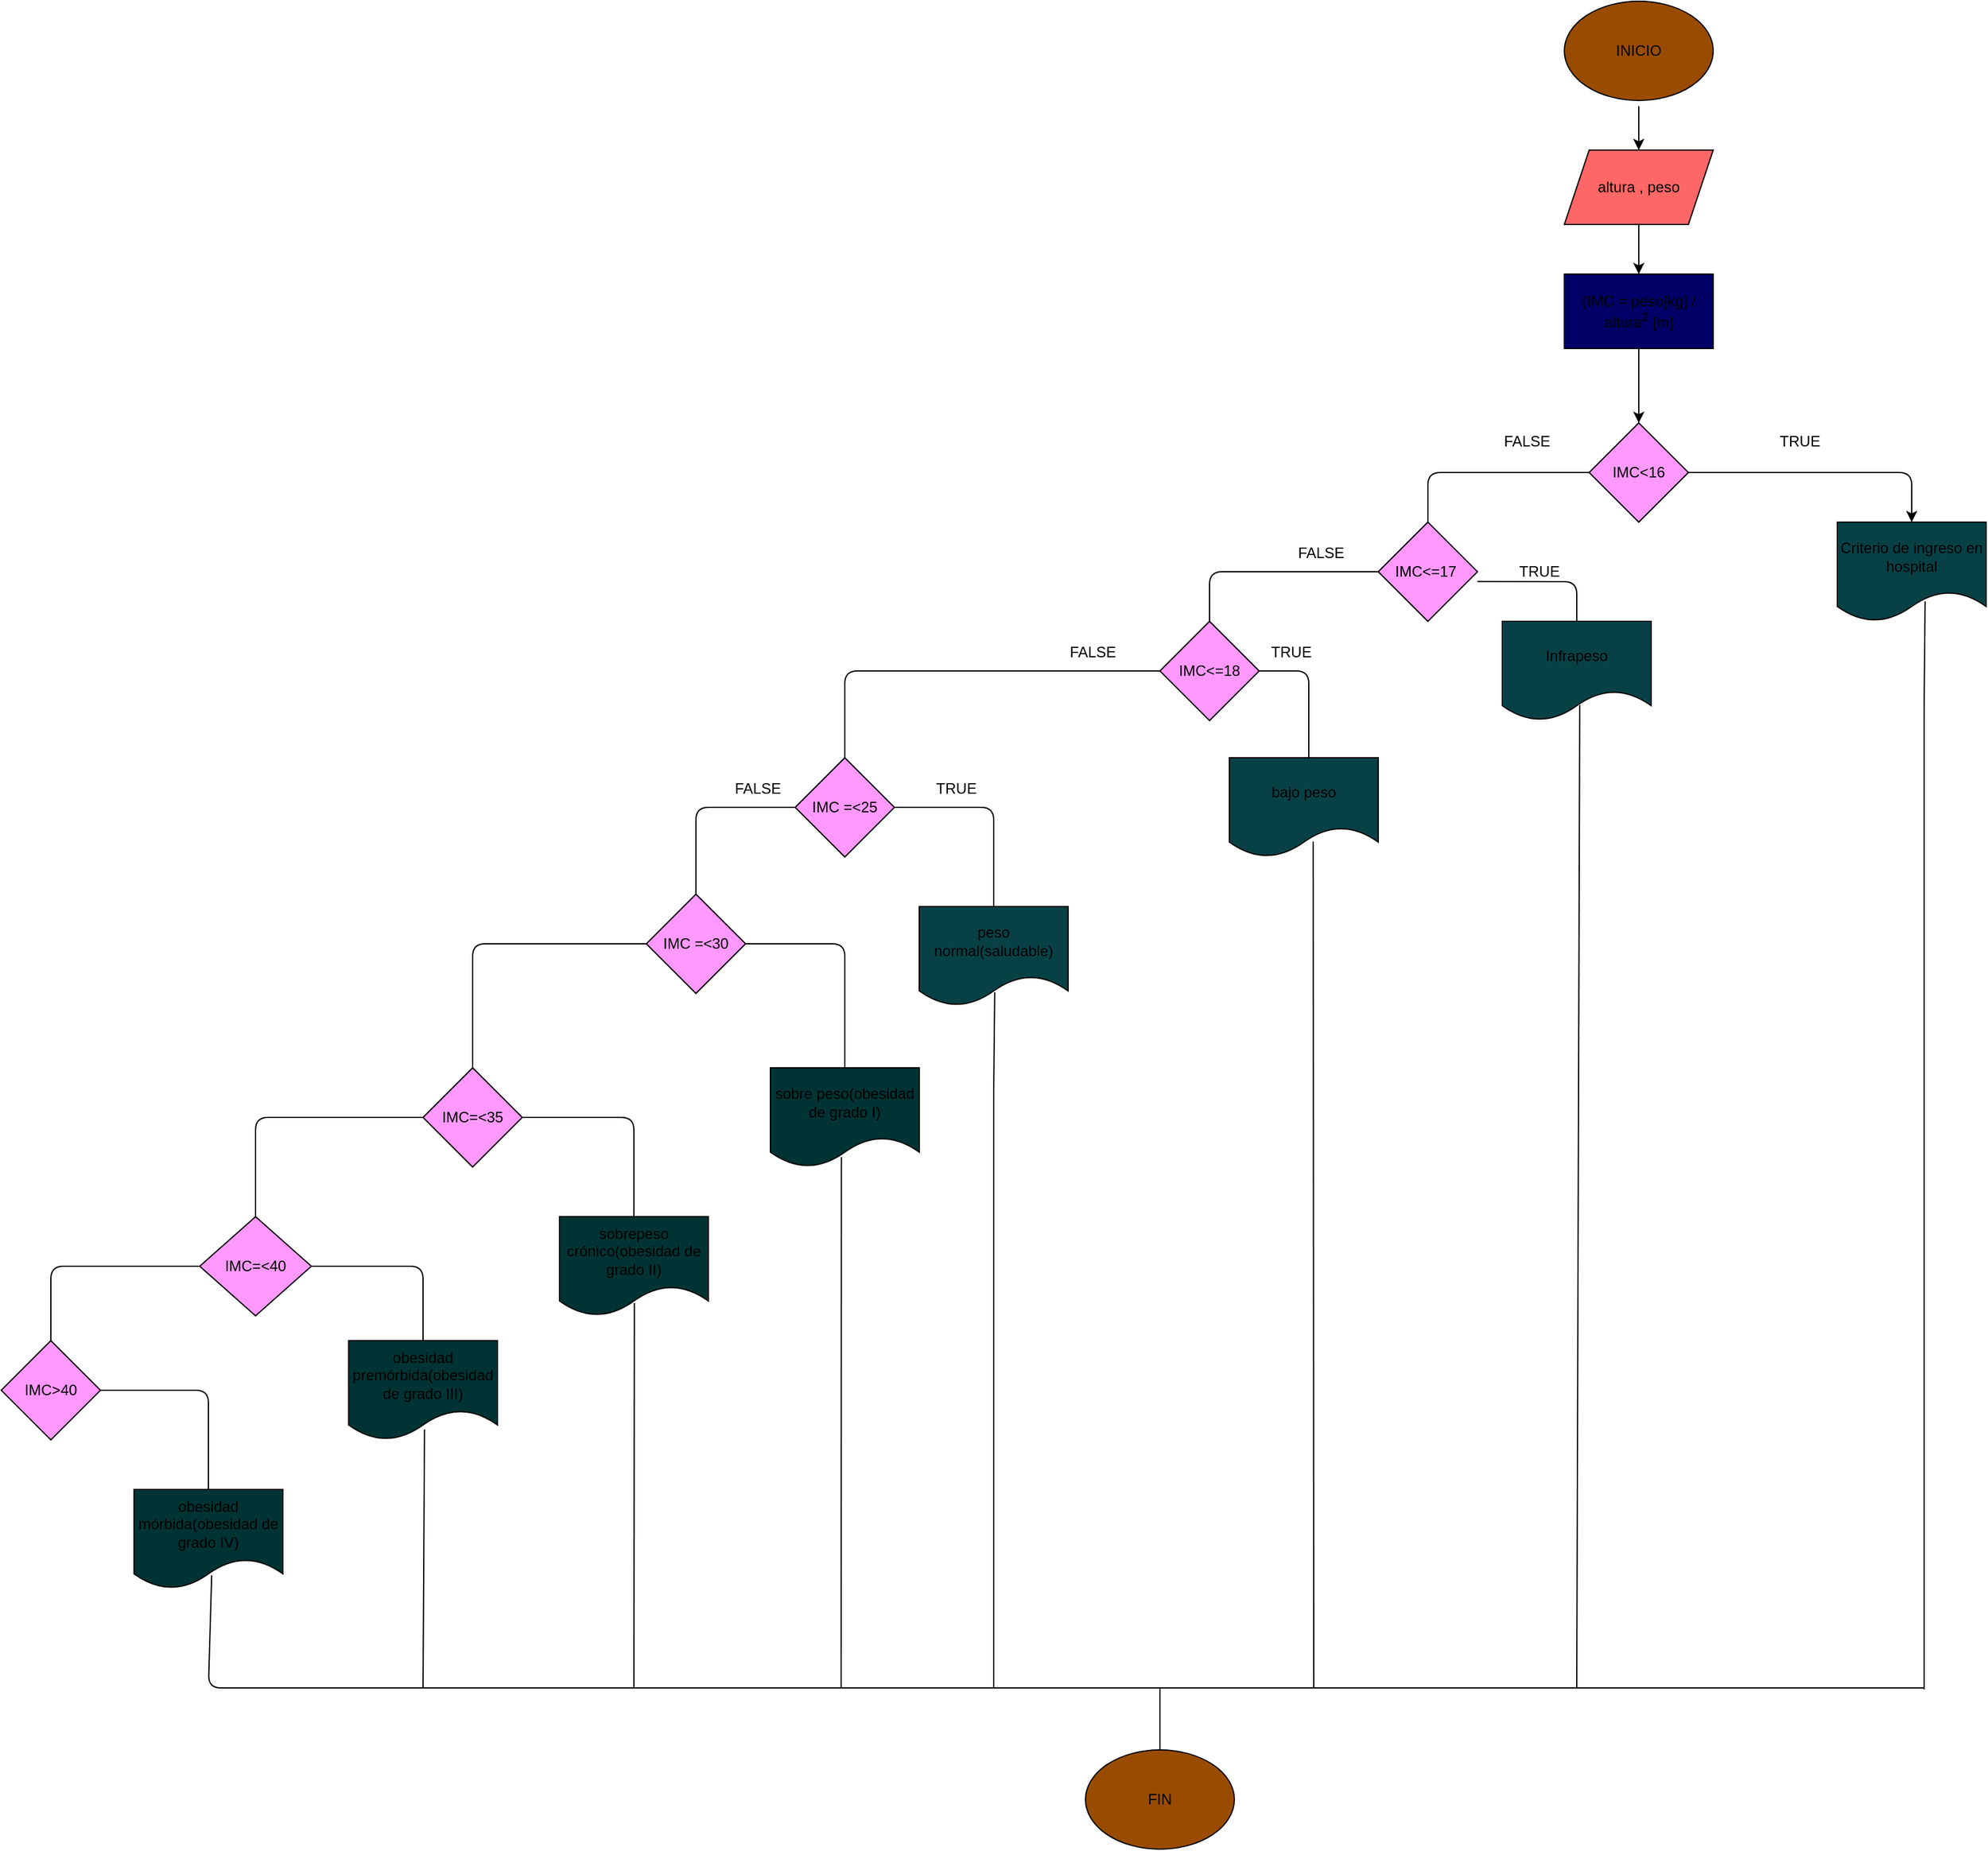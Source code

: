 <mxfile>
    <diagram id="AbFltsZx_v9s6gk0LV_D" name="Página-1">
        <mxGraphModel dx="4184" dy="2669" grid="1" gridSize="10" guides="1" tooltips="1" connect="1" arrows="1" fold="1" page="1" pageScale="1" pageWidth="827" pageHeight="1169" math="0" shadow="0">
            <root>
                <mxCell id="0"/>
                <mxCell id="1" parent="0"/>
                <mxCell id="5" value="" style="edgeStyle=none;html=1;" parent="1" target="3" edge="1">
                    <mxGeometry relative="1" as="geometry">
                        <mxPoint x="800" y="110" as="sourcePoint"/>
                        <Array as="points">
                            <mxPoint x="800" y="40"/>
                        </Array>
                    </mxGeometry>
                </mxCell>
                <mxCell id="2" value="INICIO" style="ellipse;whiteSpace=wrap;html=1;fillColor=#994C00;" parent="1" vertex="1">
                    <mxGeometry x="740" y="-40" width="120" height="80" as="geometry"/>
                </mxCell>
                <mxCell id="6" value="" style="edgeStyle=none;html=1;" parent="1" source="3" target="71" edge="1">
                    <mxGeometry relative="1" as="geometry">
                        <mxPoint x="800" y="210" as="targetPoint"/>
                    </mxGeometry>
                </mxCell>
                <mxCell id="3" value="altura , peso" style="shape=parallelogram;perimeter=parallelogramPerimeter;whiteSpace=wrap;html=1;fixedSize=1;fillColor=#FF6666;" parent="1" vertex="1">
                    <mxGeometry x="740" y="80" width="120" height="60" as="geometry"/>
                </mxCell>
                <mxCell id="4" value="IMC&amp;lt;16" style="rhombus;whiteSpace=wrap;html=1;fillColor=#FF99FF;" parent="1" vertex="1">
                    <mxGeometry x="760" y="300" width="80" height="80" as="geometry"/>
                </mxCell>
                <mxCell id="7" value="IMC&amp;lt;=17&amp;nbsp;" style="rhombus;whiteSpace=wrap;html=1;fillColor=#FF99FF;" parent="1" vertex="1">
                    <mxGeometry x="590" y="380" width="80" height="80" as="geometry"/>
                </mxCell>
                <mxCell id="9" value="" style="endArrow=classic;html=1;exitX=1;exitY=0.5;exitDx=0;exitDy=0;entryX=0.5;entryY=0;entryDx=0;entryDy=0;" parent="1" source="4" target="49" edge="1">
                    <mxGeometry width="50" height="50" relative="1" as="geometry">
                        <mxPoint x="780" y="310" as="sourcePoint"/>
                        <mxPoint x="1020" y="370" as="targetPoint"/>
                        <Array as="points">
                            <mxPoint x="1020" y="340"/>
                        </Array>
                    </mxGeometry>
                </mxCell>
                <mxCell id="20" value="" style="endArrow=none;html=1;exitX=0.5;exitY=0;exitDx=0;exitDy=0;entryX=0;entryY=0.5;entryDx=0;entryDy=0;" parent="1" source="7" target="4" edge="1">
                    <mxGeometry width="50" height="50" relative="1" as="geometry">
                        <mxPoint x="780" y="310" as="sourcePoint"/>
                        <mxPoint x="830" y="260" as="targetPoint"/>
                        <Array as="points">
                            <mxPoint x="630" y="340"/>
                        </Array>
                    </mxGeometry>
                </mxCell>
                <mxCell id="21" value="FALSE" style="text;html=1;strokeColor=none;fillColor=none;align=center;verticalAlign=middle;whiteSpace=wrap;rounded=0;" parent="1" vertex="1">
                    <mxGeometry x="680" y="300" width="60" height="30" as="geometry"/>
                </mxCell>
                <mxCell id="22" value="TRUE" style="text;html=1;strokeColor=none;fillColor=none;align=center;verticalAlign=middle;whiteSpace=wrap;rounded=0;" parent="1" vertex="1">
                    <mxGeometry x="900" y="300" width="60" height="30" as="geometry"/>
                </mxCell>
                <mxCell id="25" value="IMC&amp;lt;=18" style="rhombus;whiteSpace=wrap;html=1;fillColor=#FF99FF;" parent="1" vertex="1">
                    <mxGeometry x="414" y="460" width="80" height="80" as="geometry"/>
                </mxCell>
                <mxCell id="26" value="" style="endArrow=none;html=1;exitX=0;exitY=0.5;exitDx=0;exitDy=0;entryX=0.5;entryY=0;entryDx=0;entryDy=0;" parent="1" source="7" target="25" edge="1">
                    <mxGeometry width="50" height="50" relative="1" as="geometry">
                        <mxPoint x="690" y="570" as="sourcePoint"/>
                        <mxPoint x="740" y="520" as="targetPoint"/>
                        <Array as="points">
                            <mxPoint x="560" y="420"/>
                            <mxPoint x="454" y="420"/>
                        </Array>
                    </mxGeometry>
                </mxCell>
                <mxCell id="27" value="Infrapeso" style="shape=document;whiteSpace=wrap;html=1;boundedLbl=1;fillColor=#074146;" parent="1" vertex="1">
                    <mxGeometry x="690" y="460" width="120" height="80" as="geometry"/>
                </mxCell>
                <mxCell id="28" value="" style="endArrow=none;html=1;exitX=0.998;exitY=0.598;exitDx=0;exitDy=0;exitPerimeter=0;entryX=0.5;entryY=0;entryDx=0;entryDy=0;" parent="1" source="7" target="27" edge="1">
                    <mxGeometry width="50" height="50" relative="1" as="geometry">
                        <mxPoint x="690" y="570" as="sourcePoint"/>
                        <mxPoint x="740" y="520" as="targetPoint"/>
                        <Array as="points">
                            <mxPoint x="750" y="428"/>
                        </Array>
                    </mxGeometry>
                </mxCell>
                <mxCell id="29" value="IMC =&amp;lt;25" style="rhombus;whiteSpace=wrap;html=1;fillColor=#FF99FF;" parent="1" vertex="1">
                    <mxGeometry x="120" y="570" width="80" height="80" as="geometry"/>
                </mxCell>
                <mxCell id="30" value="bajo peso" style="shape=document;whiteSpace=wrap;html=1;boundedLbl=1;fillColor=#074146;" parent="1" vertex="1">
                    <mxGeometry x="470" y="570" width="120" height="80" as="geometry"/>
                </mxCell>
                <mxCell id="32" value="peso normal(saludable)" style="shape=document;whiteSpace=wrap;html=1;boundedLbl=1;fillColor=#074146;" parent="1" vertex="1">
                    <mxGeometry x="220" y="690" width="120" height="80" as="geometry"/>
                </mxCell>
                <mxCell id="34" value="" style="endArrow=none;html=1;exitX=0.5;exitY=0;exitDx=0;exitDy=0;entryX=0;entryY=0.5;entryDx=0;entryDy=0;" parent="1" source="29" target="25" edge="1">
                    <mxGeometry width="50" height="50" relative="1" as="geometry">
                        <mxPoint x="220" y="700" as="sourcePoint"/>
                        <mxPoint x="270" y="650" as="targetPoint"/>
                        <Array as="points">
                            <mxPoint x="160" y="500"/>
                        </Array>
                    </mxGeometry>
                </mxCell>
                <mxCell id="35" value="" style="endArrow=none;html=1;exitX=1;exitY=0.5;exitDx=0;exitDy=0;entryX=0.5;entryY=0;entryDx=0;entryDy=0;" parent="1" source="25" edge="1">
                    <mxGeometry width="50" height="50" relative="1" as="geometry">
                        <mxPoint x="500" y="700" as="sourcePoint"/>
                        <mxPoint x="534" y="570" as="targetPoint"/>
                        <Array as="points">
                            <mxPoint x="534" y="500"/>
                        </Array>
                    </mxGeometry>
                </mxCell>
                <mxCell id="39" value="" style="endArrow=none;html=1;exitX=0.563;exitY=0.845;exitDx=0;exitDy=0;exitPerimeter=0;" parent="1" source="30" edge="1">
                    <mxGeometry width="50" height="50" relative="1" as="geometry">
                        <mxPoint x="640" y="790" as="sourcePoint"/>
                        <mxPoint x="538" y="1320" as="targetPoint"/>
                        <Array as="points"/>
                    </mxGeometry>
                </mxCell>
                <mxCell id="42" value="" style="endArrow=none;html=1;exitX=1;exitY=0.5;exitDx=0;exitDy=0;entryX=0.5;entryY=0;entryDx=0;entryDy=0;" parent="1" source="29" target="32" edge="1">
                    <mxGeometry width="50" height="50" relative="1" as="geometry">
                        <mxPoint x="280" y="710" as="sourcePoint"/>
                        <mxPoint x="330" y="660" as="targetPoint"/>
                        <Array as="points">
                            <mxPoint x="280" y="610"/>
                        </Array>
                    </mxGeometry>
                </mxCell>
                <mxCell id="43" value="" style="endArrow=none;html=1;exitX=0;exitY=0.5;exitDx=0;exitDy=0;entryX=0.5;entryY=0;entryDx=0;entryDy=0;" parent="1" source="29" edge="1">
                    <mxGeometry width="50" height="50" relative="1" as="geometry">
                        <mxPoint x="280" y="710" as="sourcePoint"/>
                        <mxPoint x="40" y="690" as="targetPoint"/>
                        <Array as="points">
                            <mxPoint x="40" y="610"/>
                        </Array>
                    </mxGeometry>
                </mxCell>
                <mxCell id="45" value="" style="endArrow=none;html=1;entryX=0.507;entryY=0.863;entryDx=0;entryDy=0;entryPerimeter=0;" parent="1" target="32" edge="1">
                    <mxGeometry width="50" height="50" relative="1" as="geometry">
                        <mxPoint x="280" y="1320" as="sourcePoint"/>
                        <mxPoint x="290" y="780" as="targetPoint"/>
                        <Array as="points">
                            <mxPoint x="280" y="840"/>
                        </Array>
                    </mxGeometry>
                </mxCell>
                <mxCell id="47" value="" style="endArrow=none;html=1;exitX=0.52;exitY=0.843;exitDx=0;exitDy=0;exitPerimeter=0;" parent="1" source="27" edge="1">
                    <mxGeometry width="50" height="50" relative="1" as="geometry">
                        <mxPoint x="750" y="550" as="sourcePoint"/>
                        <mxPoint x="750" y="1320" as="targetPoint"/>
                    </mxGeometry>
                </mxCell>
                <mxCell id="49" value="Criterio de ingreso en hospital" style="shape=document;whiteSpace=wrap;html=1;boundedLbl=1;fillColor=#074146;" parent="1" vertex="1">
                    <mxGeometry x="960" y="380" width="120" height="80" as="geometry"/>
                </mxCell>
                <mxCell id="55" value="" style="endArrow=none;html=1;entryX=0.59;entryY=0.798;entryDx=0;entryDy=0;entryPerimeter=0;" parent="1" target="49" edge="1">
                    <mxGeometry width="50" height="50" relative="1" as="geometry">
                        <mxPoint x="1030" y="600" as="sourcePoint"/>
                        <mxPoint x="1160" y="550" as="targetPoint"/>
                        <Array as="points">
                            <mxPoint x="1030" y="530"/>
                        </Array>
                    </mxGeometry>
                </mxCell>
                <mxCell id="56" value="" style="endArrow=none;html=1;" parent="1" edge="1">
                    <mxGeometry width="50" height="50" relative="1" as="geometry">
                        <mxPoint x="1030" y="1321.2" as="sourcePoint"/>
                        <mxPoint x="1030" y="600" as="targetPoint"/>
                        <Array as="points">
                            <mxPoint x="1030" y="960"/>
                        </Array>
                    </mxGeometry>
                </mxCell>
                <mxCell id="58" value="FIN" style="ellipse;whiteSpace=wrap;html=1;fillColor=#994C00;" parent="1" vertex="1">
                    <mxGeometry x="354" y="1370" width="120" height="80" as="geometry"/>
                </mxCell>
                <mxCell id="60" value="FALSE" style="text;html=1;strokeColor=none;fillColor=none;align=center;verticalAlign=middle;whiteSpace=wrap;rounded=0;" parent="1" vertex="1">
                    <mxGeometry x="514" y="390" width="60" height="30" as="geometry"/>
                </mxCell>
                <mxCell id="61" value="FALSE" style="text;html=1;strokeColor=none;fillColor=none;align=center;verticalAlign=middle;whiteSpace=wrap;rounded=0;" parent="1" vertex="1">
                    <mxGeometry x="330" y="470" width="60" height="30" as="geometry"/>
                </mxCell>
                <mxCell id="62" value="FALSE" style="text;html=1;strokeColor=none;fillColor=none;align=center;verticalAlign=middle;whiteSpace=wrap;rounded=0;" parent="1" vertex="1">
                    <mxGeometry x="60" y="580" width="60" height="30" as="geometry"/>
                </mxCell>
                <mxCell id="66" value="TRUE" style="text;html=1;strokeColor=none;fillColor=none;align=center;verticalAlign=middle;whiteSpace=wrap;rounded=0;" parent="1" vertex="1">
                    <mxGeometry x="690" y="405" width="60" height="30" as="geometry"/>
                </mxCell>
                <mxCell id="67" value="TRUE" style="text;html=1;strokeColor=none;fillColor=none;align=center;verticalAlign=middle;whiteSpace=wrap;rounded=0;" parent="1" vertex="1">
                    <mxGeometry x="490" y="470" width="60" height="30" as="geometry"/>
                </mxCell>
                <mxCell id="70" value="TRUE" style="text;html=1;strokeColor=none;fillColor=none;align=center;verticalAlign=middle;whiteSpace=wrap;rounded=0;" parent="1" vertex="1">
                    <mxGeometry x="220" y="580" width="60" height="30" as="geometry"/>
                </mxCell>
                <mxCell id="71" value="(IMC = peso[kg] / altura&lt;sup&gt;2&lt;/sup&gt; [m]" style="rounded=0;whiteSpace=wrap;html=1;fillColor=#000066;" vertex="1" parent="1">
                    <mxGeometry x="740" y="180" width="120" height="60" as="geometry"/>
                </mxCell>
                <mxCell id="72" value="" style="edgeStyle=none;html=1;" edge="1" parent="1" source="71" target="4">
                    <mxGeometry relative="1" as="geometry"/>
                </mxCell>
                <mxCell id="73" value="IMC =&amp;lt;30" style="rhombus;whiteSpace=wrap;html=1;fillColor=#FF99FF;" vertex="1" parent="1">
                    <mxGeometry y="680" width="80" height="80" as="geometry"/>
                </mxCell>
                <mxCell id="74" value="sobre peso(obesidad de grado I)" style="shape=document;whiteSpace=wrap;html=1;boundedLbl=1;fillColor=#003333;" vertex="1" parent="1">
                    <mxGeometry x="100" y="820" width="120" height="80" as="geometry"/>
                </mxCell>
                <mxCell id="76" value="IMC=&amp;lt;35" style="rhombus;whiteSpace=wrap;html=1;fillColor=#FF99FF;" vertex="1" parent="1">
                    <mxGeometry x="-180" y="820" width="80" height="80" as="geometry"/>
                </mxCell>
                <mxCell id="77" value="sobrepeso crónico(obesidad de grado II)" style="shape=document;whiteSpace=wrap;html=1;boundedLbl=1;fillColor=#003333;" vertex="1" parent="1">
                    <mxGeometry x="-70" y="940" width="120" height="80" as="geometry"/>
                </mxCell>
                <mxCell id="78" value="IMC=&amp;lt;40" style="rhombus;whiteSpace=wrap;html=1;fillColor=#FF99FF;" vertex="1" parent="1">
                    <mxGeometry x="-360" y="940" width="90" height="80" as="geometry"/>
                </mxCell>
                <mxCell id="79" value="obesidad premórbida(obesidad de grado III)" style="shape=document;whiteSpace=wrap;html=1;boundedLbl=1;fillColor=#003333;" vertex="1" parent="1">
                    <mxGeometry x="-240" y="1040" width="120" height="80" as="geometry"/>
                </mxCell>
                <mxCell id="80" value="IMC&amp;gt;40" style="rhombus;whiteSpace=wrap;html=1;fillColor=#FF99FF;" vertex="1" parent="1">
                    <mxGeometry x="-520" y="1040" width="80" height="80" as="geometry"/>
                </mxCell>
                <mxCell id="81" value="obesidad mórbida(obesidad de grado IV)" style="shape=document;whiteSpace=wrap;html=1;boundedLbl=1;fillColor=#003333;" vertex="1" parent="1">
                    <mxGeometry x="-413" y="1160" width="120" height="80" as="geometry"/>
                </mxCell>
                <mxCell id="82" value="" style="endArrow=none;html=1;entryX=1;entryY=0.5;entryDx=0;entryDy=0;exitX=0.5;exitY=0;exitDx=0;exitDy=0;" edge="1" parent="1" source="74" target="73">
                    <mxGeometry width="50" height="50" relative="1" as="geometry">
                        <mxPoint x="-60" y="820" as="sourcePoint"/>
                        <mxPoint x="-10" y="770" as="targetPoint"/>
                        <Array as="points">
                            <mxPoint x="160" y="720"/>
                        </Array>
                    </mxGeometry>
                </mxCell>
                <mxCell id="83" value="" style="endArrow=none;html=1;exitX=0.5;exitY=0;exitDx=0;exitDy=0;entryX=0;entryY=0.5;entryDx=0;entryDy=0;" edge="1" parent="1" source="76" target="73">
                    <mxGeometry width="50" height="50" relative="1" as="geometry">
                        <mxPoint x="-60" y="820" as="sourcePoint"/>
                        <mxPoint x="-10" y="770" as="targetPoint"/>
                        <Array as="points">
                            <mxPoint x="-140" y="720"/>
                        </Array>
                    </mxGeometry>
                </mxCell>
                <mxCell id="84" value="" style="endArrow=none;html=1;exitX=1;exitY=0.5;exitDx=0;exitDy=0;entryX=0.5;entryY=0;entryDx=0;entryDy=0;" edge="1" parent="1" source="76" target="77">
                    <mxGeometry width="50" height="50" relative="1" as="geometry">
                        <mxPoint x="-60" y="820" as="sourcePoint"/>
                        <mxPoint x="-10" y="770" as="targetPoint"/>
                        <Array as="points">
                            <mxPoint x="-10" y="860"/>
                        </Array>
                    </mxGeometry>
                </mxCell>
                <mxCell id="85" value="" style="endArrow=none;html=1;exitX=0.5;exitY=0;exitDx=0;exitDy=0;entryX=0;entryY=0.5;entryDx=0;entryDy=0;" edge="1" parent="1" source="78" target="76">
                    <mxGeometry width="50" height="50" relative="1" as="geometry">
                        <mxPoint x="-60" y="1070" as="sourcePoint"/>
                        <mxPoint x="-10" y="1020" as="targetPoint"/>
                        <Array as="points">
                            <mxPoint x="-315" y="860"/>
                        </Array>
                    </mxGeometry>
                </mxCell>
                <mxCell id="86" value="" style="endArrow=none;html=1;entryX=1;entryY=0.5;entryDx=0;entryDy=0;exitX=0.5;exitY=0;exitDx=0;exitDy=0;" edge="1" parent="1" source="79" target="78">
                    <mxGeometry width="50" height="50" relative="1" as="geometry">
                        <mxPoint x="-60" y="1140" as="sourcePoint"/>
                        <mxPoint x="-10" y="1090" as="targetPoint"/>
                        <Array as="points">
                            <mxPoint x="-180" y="980"/>
                        </Array>
                    </mxGeometry>
                </mxCell>
                <mxCell id="87" value="" style="endArrow=none;html=1;exitX=0.5;exitY=0;exitDx=0;exitDy=0;entryX=0;entryY=0.5;entryDx=0;entryDy=0;" edge="1" parent="1" source="80" target="78">
                    <mxGeometry width="50" height="50" relative="1" as="geometry">
                        <mxPoint x="-60" y="1140" as="sourcePoint"/>
                        <mxPoint x="-10" y="1090" as="targetPoint"/>
                        <Array as="points">
                            <mxPoint x="-480" y="980"/>
                        </Array>
                    </mxGeometry>
                </mxCell>
                <mxCell id="88" value="" style="endArrow=none;html=1;entryX=0.5;entryY=0;entryDx=0;entryDy=0;exitX=1;exitY=0.5;exitDx=0;exitDy=0;" edge="1" parent="1" source="80" target="81">
                    <mxGeometry width="50" height="50" relative="1" as="geometry">
                        <mxPoint x="-60" y="1140" as="sourcePoint"/>
                        <mxPoint x="-10" y="1090" as="targetPoint"/>
                        <Array as="points">
                            <mxPoint x="-353" y="1080"/>
                        </Array>
                    </mxGeometry>
                </mxCell>
                <mxCell id="89" value="" style="endArrow=none;html=1;exitX=0.522;exitY=0.865;exitDx=0;exitDy=0;exitPerimeter=0;" edge="1" parent="1" source="81">
                    <mxGeometry width="50" height="50" relative="1" as="geometry">
                        <mxPoint x="-350" y="1290" as="sourcePoint"/>
                        <mxPoint x="1030" y="1320" as="targetPoint"/>
                        <Array as="points">
                            <mxPoint x="-353" y="1320"/>
                        </Array>
                    </mxGeometry>
                </mxCell>
                <mxCell id="90" value="" style="endArrow=none;html=1;exitX=0.477;exitY=0.9;exitDx=0;exitDy=0;exitPerimeter=0;" edge="1" parent="1" source="74">
                    <mxGeometry width="50" height="50" relative="1" as="geometry">
                        <mxPoint x="540" y="1030" as="sourcePoint"/>
                        <mxPoint x="157" y="1320" as="targetPoint"/>
                    </mxGeometry>
                </mxCell>
                <mxCell id="91" value="" style="endArrow=none;html=1;entryX=0.503;entryY=0.87;entryDx=0;entryDy=0;entryPerimeter=0;" edge="1" parent="1" target="77">
                    <mxGeometry width="50" height="50" relative="1" as="geometry">
                        <mxPoint x="-10" y="1320" as="sourcePoint"/>
                        <mxPoint y="1030" as="targetPoint"/>
                    </mxGeometry>
                </mxCell>
                <mxCell id="92" value="" style="endArrow=none;html=1;entryX=0.51;entryY=0.895;entryDx=0;entryDy=0;entryPerimeter=0;" edge="1" parent="1" target="79">
                    <mxGeometry width="50" height="50" relative="1" as="geometry">
                        <mxPoint x="-180" y="1320" as="sourcePoint"/>
                        <mxPoint x="-40" y="1070" as="targetPoint"/>
                    </mxGeometry>
                </mxCell>
                <mxCell id="93" value="" style="endArrow=none;html=1;exitX=0.5;exitY=0;exitDx=0;exitDy=0;" edge="1" parent="1" source="58">
                    <mxGeometry width="50" height="50" relative="1" as="geometry">
                        <mxPoint x="930" y="940" as="sourcePoint"/>
                        <mxPoint x="414" y="1320" as="targetPoint"/>
                    </mxGeometry>
                </mxCell>
            </root>
        </mxGraphModel>
    </diagram>
</mxfile>